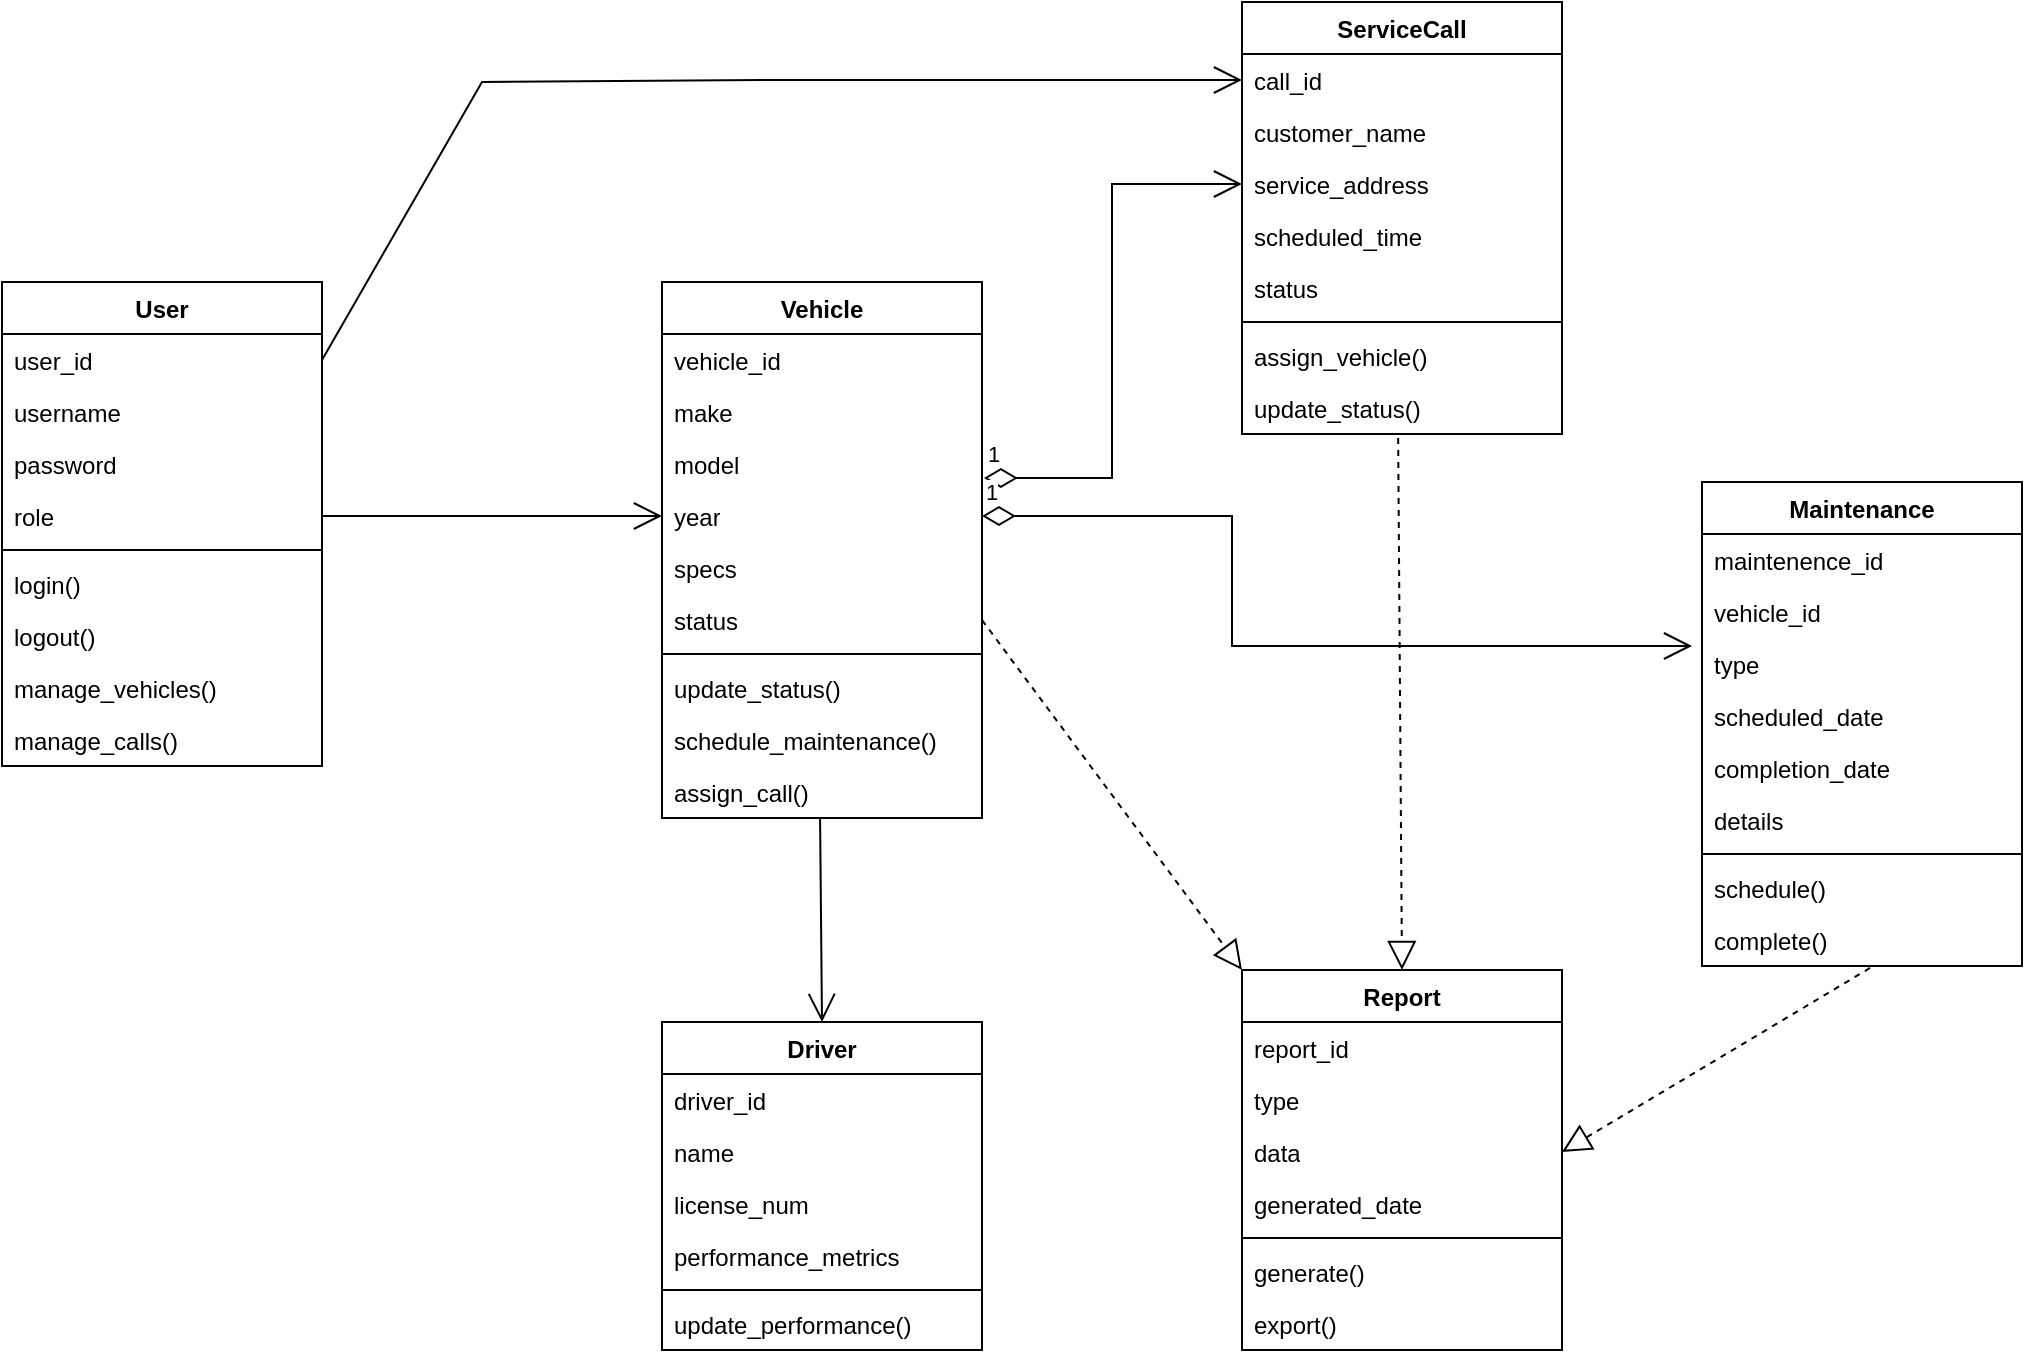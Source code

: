 <mxfile version="24.6.2" type="device">
  <diagram name="Page-1" id="x1PxHUhJ-TliAnac-GkL">
    <mxGraphModel dx="1428" dy="1779" grid="1" gridSize="10" guides="1" tooltips="1" connect="1" arrows="1" fold="1" page="1" pageScale="1" pageWidth="850" pageHeight="1100" math="0" shadow="0">
      <root>
        <mxCell id="0" />
        <mxCell id="1" parent="0" />
        <mxCell id="X_9T19TbG2K7q3A8vSMc-2" value="Vehicle" style="swimlane;fontStyle=1;align=center;verticalAlign=top;childLayout=stackLayout;horizontal=1;startSize=26;horizontalStack=0;resizeParent=1;resizeParentMax=0;resizeLast=0;collapsible=1;marginBottom=0;whiteSpace=wrap;html=1;" vertex="1" parent="1">
          <mxGeometry y="10" width="160" height="268" as="geometry" />
        </mxCell>
        <mxCell id="X_9T19TbG2K7q3A8vSMc-3" value="vehicle_id" style="text;strokeColor=none;fillColor=none;align=left;verticalAlign=top;spacingLeft=4;spacingRight=4;overflow=hidden;rotatable=0;points=[[0,0.5],[1,0.5]];portConstraint=eastwest;whiteSpace=wrap;html=1;" vertex="1" parent="X_9T19TbG2K7q3A8vSMc-2">
          <mxGeometry y="26" width="160" height="26" as="geometry" />
        </mxCell>
        <mxCell id="X_9T19TbG2K7q3A8vSMc-30" value="make" style="text;strokeColor=none;fillColor=none;align=left;verticalAlign=top;spacingLeft=4;spacingRight=4;overflow=hidden;rotatable=0;points=[[0,0.5],[1,0.5]];portConstraint=eastwest;whiteSpace=wrap;html=1;" vertex="1" parent="X_9T19TbG2K7q3A8vSMc-2">
          <mxGeometry y="52" width="160" height="26" as="geometry" />
        </mxCell>
        <mxCell id="X_9T19TbG2K7q3A8vSMc-29" value="model" style="text;strokeColor=none;fillColor=none;align=left;verticalAlign=top;spacingLeft=4;spacingRight=4;overflow=hidden;rotatable=0;points=[[0,0.5],[1,0.5]];portConstraint=eastwest;whiteSpace=wrap;html=1;" vertex="1" parent="X_9T19TbG2K7q3A8vSMc-2">
          <mxGeometry y="78" width="160" height="26" as="geometry" />
        </mxCell>
        <mxCell id="X_9T19TbG2K7q3A8vSMc-28" value="year" style="text;strokeColor=none;fillColor=none;align=left;verticalAlign=top;spacingLeft=4;spacingRight=4;overflow=hidden;rotatable=0;points=[[0,0.5],[1,0.5]];portConstraint=eastwest;whiteSpace=wrap;html=1;" vertex="1" parent="X_9T19TbG2K7q3A8vSMc-2">
          <mxGeometry y="104" width="160" height="26" as="geometry" />
        </mxCell>
        <mxCell id="X_9T19TbG2K7q3A8vSMc-27" value="specs" style="text;strokeColor=none;fillColor=none;align=left;verticalAlign=top;spacingLeft=4;spacingRight=4;overflow=hidden;rotatable=0;points=[[0,0.5],[1,0.5]];portConstraint=eastwest;whiteSpace=wrap;html=1;" vertex="1" parent="X_9T19TbG2K7q3A8vSMc-2">
          <mxGeometry y="130" width="160" height="26" as="geometry" />
        </mxCell>
        <mxCell id="X_9T19TbG2K7q3A8vSMc-26" value="status" style="text;strokeColor=none;fillColor=none;align=left;verticalAlign=top;spacingLeft=4;spacingRight=4;overflow=hidden;rotatable=0;points=[[0,0.5],[1,0.5]];portConstraint=eastwest;whiteSpace=wrap;html=1;" vertex="1" parent="X_9T19TbG2K7q3A8vSMc-2">
          <mxGeometry y="156" width="160" height="26" as="geometry" />
        </mxCell>
        <mxCell id="X_9T19TbG2K7q3A8vSMc-4" value="" style="line;strokeWidth=1;fillColor=none;align=left;verticalAlign=middle;spacingTop=-1;spacingLeft=3;spacingRight=3;rotatable=0;labelPosition=right;points=[];portConstraint=eastwest;strokeColor=inherit;" vertex="1" parent="X_9T19TbG2K7q3A8vSMc-2">
          <mxGeometry y="182" width="160" height="8" as="geometry" />
        </mxCell>
        <mxCell id="X_9T19TbG2K7q3A8vSMc-5" value="update_status()" style="text;strokeColor=none;fillColor=none;align=left;verticalAlign=top;spacingLeft=4;spacingRight=4;overflow=hidden;rotatable=0;points=[[0,0.5],[1,0.5]];portConstraint=eastwest;whiteSpace=wrap;html=1;" vertex="1" parent="X_9T19TbG2K7q3A8vSMc-2">
          <mxGeometry y="190" width="160" height="26" as="geometry" />
        </mxCell>
        <mxCell id="X_9T19TbG2K7q3A8vSMc-32" value="schedule_maintenance()" style="text;strokeColor=none;fillColor=none;align=left;verticalAlign=top;spacingLeft=4;spacingRight=4;overflow=hidden;rotatable=0;points=[[0,0.5],[1,0.5]];portConstraint=eastwest;whiteSpace=wrap;html=1;" vertex="1" parent="X_9T19TbG2K7q3A8vSMc-2">
          <mxGeometry y="216" width="160" height="26" as="geometry" />
        </mxCell>
        <mxCell id="X_9T19TbG2K7q3A8vSMc-31" value="assign_call()" style="text;strokeColor=none;fillColor=none;align=left;verticalAlign=top;spacingLeft=4;spacingRight=4;overflow=hidden;rotatable=0;points=[[0,0.5],[1,0.5]];portConstraint=eastwest;whiteSpace=wrap;html=1;" vertex="1" parent="X_9T19TbG2K7q3A8vSMc-2">
          <mxGeometry y="242" width="160" height="26" as="geometry" />
        </mxCell>
        <mxCell id="X_9T19TbG2K7q3A8vSMc-6" value="ServiceCall" style="swimlane;fontStyle=1;align=center;verticalAlign=top;childLayout=stackLayout;horizontal=1;startSize=26;horizontalStack=0;resizeParent=1;resizeParentMax=0;resizeLast=0;collapsible=1;marginBottom=0;whiteSpace=wrap;html=1;" vertex="1" parent="1">
          <mxGeometry x="290" y="-130" width="160" height="216" as="geometry" />
        </mxCell>
        <mxCell id="X_9T19TbG2K7q3A8vSMc-7" value="call_id" style="text;strokeColor=none;fillColor=none;align=left;verticalAlign=top;spacingLeft=4;spacingRight=4;overflow=hidden;rotatable=0;points=[[0,0.5],[1,0.5]];portConstraint=eastwest;whiteSpace=wrap;html=1;" vertex="1" parent="X_9T19TbG2K7q3A8vSMc-6">
          <mxGeometry y="26" width="160" height="26" as="geometry" />
        </mxCell>
        <mxCell id="X_9T19TbG2K7q3A8vSMc-36" value="customer_name" style="text;strokeColor=none;fillColor=none;align=left;verticalAlign=top;spacingLeft=4;spacingRight=4;overflow=hidden;rotatable=0;points=[[0,0.5],[1,0.5]];portConstraint=eastwest;whiteSpace=wrap;html=1;" vertex="1" parent="X_9T19TbG2K7q3A8vSMc-6">
          <mxGeometry y="52" width="160" height="26" as="geometry" />
        </mxCell>
        <mxCell id="X_9T19TbG2K7q3A8vSMc-35" value="service_address" style="text;strokeColor=none;fillColor=none;align=left;verticalAlign=top;spacingLeft=4;spacingRight=4;overflow=hidden;rotatable=0;points=[[0,0.5],[1,0.5]];portConstraint=eastwest;whiteSpace=wrap;html=1;" vertex="1" parent="X_9T19TbG2K7q3A8vSMc-6">
          <mxGeometry y="78" width="160" height="26" as="geometry" />
        </mxCell>
        <mxCell id="X_9T19TbG2K7q3A8vSMc-34" value="scheduled_time" style="text;strokeColor=none;fillColor=none;align=left;verticalAlign=top;spacingLeft=4;spacingRight=4;overflow=hidden;rotatable=0;points=[[0,0.5],[1,0.5]];portConstraint=eastwest;whiteSpace=wrap;html=1;" vertex="1" parent="X_9T19TbG2K7q3A8vSMc-6">
          <mxGeometry y="104" width="160" height="26" as="geometry" />
        </mxCell>
        <mxCell id="X_9T19TbG2K7q3A8vSMc-33" value="status" style="text;strokeColor=none;fillColor=none;align=left;verticalAlign=top;spacingLeft=4;spacingRight=4;overflow=hidden;rotatable=0;points=[[0,0.5],[1,0.5]];portConstraint=eastwest;whiteSpace=wrap;html=1;" vertex="1" parent="X_9T19TbG2K7q3A8vSMc-6">
          <mxGeometry y="130" width="160" height="26" as="geometry" />
        </mxCell>
        <mxCell id="X_9T19TbG2K7q3A8vSMc-8" value="" style="line;strokeWidth=1;fillColor=none;align=left;verticalAlign=middle;spacingTop=-1;spacingLeft=3;spacingRight=3;rotatable=0;labelPosition=right;points=[];portConstraint=eastwest;strokeColor=inherit;" vertex="1" parent="X_9T19TbG2K7q3A8vSMc-6">
          <mxGeometry y="156" width="160" height="8" as="geometry" />
        </mxCell>
        <mxCell id="X_9T19TbG2K7q3A8vSMc-9" value="assign_vehicle()" style="text;strokeColor=none;fillColor=none;align=left;verticalAlign=top;spacingLeft=4;spacingRight=4;overflow=hidden;rotatable=0;points=[[0,0.5],[1,0.5]];portConstraint=eastwest;whiteSpace=wrap;html=1;" vertex="1" parent="X_9T19TbG2K7q3A8vSMc-6">
          <mxGeometry y="164" width="160" height="26" as="geometry" />
        </mxCell>
        <mxCell id="X_9T19TbG2K7q3A8vSMc-37" value="update_status()" style="text;strokeColor=none;fillColor=none;align=left;verticalAlign=top;spacingLeft=4;spacingRight=4;overflow=hidden;rotatable=0;points=[[0,0.5],[1,0.5]];portConstraint=eastwest;whiteSpace=wrap;html=1;" vertex="1" parent="X_9T19TbG2K7q3A8vSMc-6">
          <mxGeometry y="190" width="160" height="26" as="geometry" />
        </mxCell>
        <mxCell id="X_9T19TbG2K7q3A8vSMc-10" value="Maintenance" style="swimlane;fontStyle=1;align=center;verticalAlign=top;childLayout=stackLayout;horizontal=1;startSize=26;horizontalStack=0;resizeParent=1;resizeParentMax=0;resizeLast=0;collapsible=1;marginBottom=0;whiteSpace=wrap;html=1;" vertex="1" parent="1">
          <mxGeometry x="520" y="110" width="160" height="242" as="geometry" />
        </mxCell>
        <mxCell id="X_9T19TbG2K7q3A8vSMc-11" value="maintenence_id" style="text;strokeColor=none;fillColor=none;align=left;verticalAlign=top;spacingLeft=4;spacingRight=4;overflow=hidden;rotatable=0;points=[[0,0.5],[1,0.5]];portConstraint=eastwest;whiteSpace=wrap;html=1;" vertex="1" parent="X_9T19TbG2K7q3A8vSMc-10">
          <mxGeometry y="26" width="160" height="26" as="geometry" />
        </mxCell>
        <mxCell id="X_9T19TbG2K7q3A8vSMc-40" value="vehicle_id" style="text;strokeColor=none;fillColor=none;align=left;verticalAlign=top;spacingLeft=4;spacingRight=4;overflow=hidden;rotatable=0;points=[[0,0.5],[1,0.5]];portConstraint=eastwest;whiteSpace=wrap;html=1;" vertex="1" parent="X_9T19TbG2K7q3A8vSMc-10">
          <mxGeometry y="52" width="160" height="26" as="geometry" />
        </mxCell>
        <mxCell id="X_9T19TbG2K7q3A8vSMc-39" value="type" style="text;strokeColor=none;fillColor=none;align=left;verticalAlign=top;spacingLeft=4;spacingRight=4;overflow=hidden;rotatable=0;points=[[0,0.5],[1,0.5]];portConstraint=eastwest;whiteSpace=wrap;html=1;" vertex="1" parent="X_9T19TbG2K7q3A8vSMc-10">
          <mxGeometry y="78" width="160" height="26" as="geometry" />
        </mxCell>
        <mxCell id="X_9T19TbG2K7q3A8vSMc-38" value="scheduled_date" style="text;strokeColor=none;fillColor=none;align=left;verticalAlign=top;spacingLeft=4;spacingRight=4;overflow=hidden;rotatable=0;points=[[0,0.5],[1,0.5]];portConstraint=eastwest;whiteSpace=wrap;html=1;" vertex="1" parent="X_9T19TbG2K7q3A8vSMc-10">
          <mxGeometry y="104" width="160" height="26" as="geometry" />
        </mxCell>
        <mxCell id="X_9T19TbG2K7q3A8vSMc-43" value="completion_date" style="text;strokeColor=none;fillColor=none;align=left;verticalAlign=top;spacingLeft=4;spacingRight=4;overflow=hidden;rotatable=0;points=[[0,0.5],[1,0.5]];portConstraint=eastwest;whiteSpace=wrap;html=1;" vertex="1" parent="X_9T19TbG2K7q3A8vSMc-10">
          <mxGeometry y="130" width="160" height="26" as="geometry" />
        </mxCell>
        <mxCell id="X_9T19TbG2K7q3A8vSMc-42" value="details" style="text;strokeColor=none;fillColor=none;align=left;verticalAlign=top;spacingLeft=4;spacingRight=4;overflow=hidden;rotatable=0;points=[[0,0.5],[1,0.5]];portConstraint=eastwest;whiteSpace=wrap;html=1;" vertex="1" parent="X_9T19TbG2K7q3A8vSMc-10">
          <mxGeometry y="156" width="160" height="26" as="geometry" />
        </mxCell>
        <mxCell id="X_9T19TbG2K7q3A8vSMc-12" value="" style="line;strokeWidth=1;fillColor=none;align=left;verticalAlign=middle;spacingTop=-1;spacingLeft=3;spacingRight=3;rotatable=0;labelPosition=right;points=[];portConstraint=eastwest;strokeColor=inherit;" vertex="1" parent="X_9T19TbG2K7q3A8vSMc-10">
          <mxGeometry y="182" width="160" height="8" as="geometry" />
        </mxCell>
        <mxCell id="X_9T19TbG2K7q3A8vSMc-13" value="schedule()" style="text;strokeColor=none;fillColor=none;align=left;verticalAlign=top;spacingLeft=4;spacingRight=4;overflow=hidden;rotatable=0;points=[[0,0.5],[1,0.5]];portConstraint=eastwest;whiteSpace=wrap;html=1;" vertex="1" parent="X_9T19TbG2K7q3A8vSMc-10">
          <mxGeometry y="190" width="160" height="26" as="geometry" />
        </mxCell>
        <mxCell id="X_9T19TbG2K7q3A8vSMc-41" value="complete()" style="text;strokeColor=none;fillColor=none;align=left;verticalAlign=top;spacingLeft=4;spacingRight=4;overflow=hidden;rotatable=0;points=[[0,0.5],[1,0.5]];portConstraint=eastwest;whiteSpace=wrap;html=1;" vertex="1" parent="X_9T19TbG2K7q3A8vSMc-10">
          <mxGeometry y="216" width="160" height="26" as="geometry" />
        </mxCell>
        <mxCell id="X_9T19TbG2K7q3A8vSMc-14" value="Driver" style="swimlane;fontStyle=1;align=center;verticalAlign=top;childLayout=stackLayout;horizontal=1;startSize=26;horizontalStack=0;resizeParent=1;resizeParentMax=0;resizeLast=0;collapsible=1;marginBottom=0;whiteSpace=wrap;html=1;" vertex="1" parent="1">
          <mxGeometry y="380" width="160" height="164" as="geometry" />
        </mxCell>
        <mxCell id="X_9T19TbG2K7q3A8vSMc-15" value="driver_id" style="text;strokeColor=none;fillColor=none;align=left;verticalAlign=top;spacingLeft=4;spacingRight=4;overflow=hidden;rotatable=0;points=[[0,0.5],[1,0.5]];portConstraint=eastwest;whiteSpace=wrap;html=1;" vertex="1" parent="X_9T19TbG2K7q3A8vSMc-14">
          <mxGeometry y="26" width="160" height="26" as="geometry" />
        </mxCell>
        <mxCell id="X_9T19TbG2K7q3A8vSMc-46" value="name" style="text;strokeColor=none;fillColor=none;align=left;verticalAlign=top;spacingLeft=4;spacingRight=4;overflow=hidden;rotatable=0;points=[[0,0.5],[1,0.5]];portConstraint=eastwest;whiteSpace=wrap;html=1;" vertex="1" parent="X_9T19TbG2K7q3A8vSMc-14">
          <mxGeometry y="52" width="160" height="26" as="geometry" />
        </mxCell>
        <mxCell id="X_9T19TbG2K7q3A8vSMc-45" value="license_num" style="text;strokeColor=none;fillColor=none;align=left;verticalAlign=top;spacingLeft=4;spacingRight=4;overflow=hidden;rotatable=0;points=[[0,0.5],[1,0.5]];portConstraint=eastwest;whiteSpace=wrap;html=1;" vertex="1" parent="X_9T19TbG2K7q3A8vSMc-14">
          <mxGeometry y="78" width="160" height="26" as="geometry" />
        </mxCell>
        <mxCell id="X_9T19TbG2K7q3A8vSMc-44" value="performance_metrics" style="text;strokeColor=none;fillColor=none;align=left;verticalAlign=top;spacingLeft=4;spacingRight=4;overflow=hidden;rotatable=0;points=[[0,0.5],[1,0.5]];portConstraint=eastwest;whiteSpace=wrap;html=1;" vertex="1" parent="X_9T19TbG2K7q3A8vSMc-14">
          <mxGeometry y="104" width="160" height="26" as="geometry" />
        </mxCell>
        <mxCell id="X_9T19TbG2K7q3A8vSMc-16" value="" style="line;strokeWidth=1;fillColor=none;align=left;verticalAlign=middle;spacingTop=-1;spacingLeft=3;spacingRight=3;rotatable=0;labelPosition=right;points=[];portConstraint=eastwest;strokeColor=inherit;" vertex="1" parent="X_9T19TbG2K7q3A8vSMc-14">
          <mxGeometry y="130" width="160" height="8" as="geometry" />
        </mxCell>
        <mxCell id="X_9T19TbG2K7q3A8vSMc-17" value="update_performance()" style="text;strokeColor=none;fillColor=none;align=left;verticalAlign=top;spacingLeft=4;spacingRight=4;overflow=hidden;rotatable=0;points=[[0,0.5],[1,0.5]];portConstraint=eastwest;whiteSpace=wrap;html=1;" vertex="1" parent="X_9T19TbG2K7q3A8vSMc-14">
          <mxGeometry y="138" width="160" height="26" as="geometry" />
        </mxCell>
        <mxCell id="X_9T19TbG2K7q3A8vSMc-18" value="User" style="swimlane;fontStyle=1;align=center;verticalAlign=top;childLayout=stackLayout;horizontal=1;startSize=26;horizontalStack=0;resizeParent=1;resizeParentMax=0;resizeLast=0;collapsible=1;marginBottom=0;whiteSpace=wrap;html=1;" vertex="1" parent="1">
          <mxGeometry x="-330" y="10" width="160" height="242" as="geometry" />
        </mxCell>
        <mxCell id="X_9T19TbG2K7q3A8vSMc-19" value="user_id" style="text;strokeColor=none;fillColor=none;align=left;verticalAlign=top;spacingLeft=4;spacingRight=4;overflow=hidden;rotatable=0;points=[[0,0.5],[1,0.5]];portConstraint=eastwest;whiteSpace=wrap;html=1;" vertex="1" parent="X_9T19TbG2K7q3A8vSMc-18">
          <mxGeometry y="26" width="160" height="26" as="geometry" />
        </mxCell>
        <mxCell id="X_9T19TbG2K7q3A8vSMc-49" value="username" style="text;strokeColor=none;fillColor=none;align=left;verticalAlign=top;spacingLeft=4;spacingRight=4;overflow=hidden;rotatable=0;points=[[0,0.5],[1,0.5]];portConstraint=eastwest;whiteSpace=wrap;html=1;" vertex="1" parent="X_9T19TbG2K7q3A8vSMc-18">
          <mxGeometry y="52" width="160" height="26" as="geometry" />
        </mxCell>
        <mxCell id="X_9T19TbG2K7q3A8vSMc-48" value="password" style="text;strokeColor=none;fillColor=none;align=left;verticalAlign=top;spacingLeft=4;spacingRight=4;overflow=hidden;rotatable=0;points=[[0,0.5],[1,0.5]];portConstraint=eastwest;whiteSpace=wrap;html=1;" vertex="1" parent="X_9T19TbG2K7q3A8vSMc-18">
          <mxGeometry y="78" width="160" height="26" as="geometry" />
        </mxCell>
        <mxCell id="X_9T19TbG2K7q3A8vSMc-47" value="role" style="text;strokeColor=none;fillColor=none;align=left;verticalAlign=top;spacingLeft=4;spacingRight=4;overflow=hidden;rotatable=0;points=[[0,0.5],[1,0.5]];portConstraint=eastwest;whiteSpace=wrap;html=1;" vertex="1" parent="X_9T19TbG2K7q3A8vSMc-18">
          <mxGeometry y="104" width="160" height="26" as="geometry" />
        </mxCell>
        <mxCell id="X_9T19TbG2K7q3A8vSMc-20" value="" style="line;strokeWidth=1;fillColor=none;align=left;verticalAlign=middle;spacingTop=-1;spacingLeft=3;spacingRight=3;rotatable=0;labelPosition=right;points=[];portConstraint=eastwest;strokeColor=inherit;" vertex="1" parent="X_9T19TbG2K7q3A8vSMc-18">
          <mxGeometry y="130" width="160" height="8" as="geometry" />
        </mxCell>
        <mxCell id="X_9T19TbG2K7q3A8vSMc-21" value="login()" style="text;strokeColor=none;fillColor=none;align=left;verticalAlign=top;spacingLeft=4;spacingRight=4;overflow=hidden;rotatable=0;points=[[0,0.5],[1,0.5]];portConstraint=eastwest;whiteSpace=wrap;html=1;" vertex="1" parent="X_9T19TbG2K7q3A8vSMc-18">
          <mxGeometry y="138" width="160" height="26" as="geometry" />
        </mxCell>
        <mxCell id="X_9T19TbG2K7q3A8vSMc-52" value="logout()" style="text;strokeColor=none;fillColor=none;align=left;verticalAlign=top;spacingLeft=4;spacingRight=4;overflow=hidden;rotatable=0;points=[[0,0.5],[1,0.5]];portConstraint=eastwest;whiteSpace=wrap;html=1;" vertex="1" parent="X_9T19TbG2K7q3A8vSMc-18">
          <mxGeometry y="164" width="160" height="26" as="geometry" />
        </mxCell>
        <mxCell id="X_9T19TbG2K7q3A8vSMc-51" value="manage_vehicles()" style="text;strokeColor=none;fillColor=none;align=left;verticalAlign=top;spacingLeft=4;spacingRight=4;overflow=hidden;rotatable=0;points=[[0,0.5],[1,0.5]];portConstraint=eastwest;whiteSpace=wrap;html=1;" vertex="1" parent="X_9T19TbG2K7q3A8vSMc-18">
          <mxGeometry y="190" width="160" height="26" as="geometry" />
        </mxCell>
        <mxCell id="X_9T19TbG2K7q3A8vSMc-50" value="manage_calls()" style="text;strokeColor=none;fillColor=none;align=left;verticalAlign=top;spacingLeft=4;spacingRight=4;overflow=hidden;rotatable=0;points=[[0,0.5],[1,0.5]];portConstraint=eastwest;whiteSpace=wrap;html=1;" vertex="1" parent="X_9T19TbG2K7q3A8vSMc-18">
          <mxGeometry y="216" width="160" height="26" as="geometry" />
        </mxCell>
        <mxCell id="X_9T19TbG2K7q3A8vSMc-22" value="Report" style="swimlane;fontStyle=1;align=center;verticalAlign=top;childLayout=stackLayout;horizontal=1;startSize=26;horizontalStack=0;resizeParent=1;resizeParentMax=0;resizeLast=0;collapsible=1;marginBottom=0;whiteSpace=wrap;html=1;" vertex="1" parent="1">
          <mxGeometry x="290" y="354" width="160" height="190" as="geometry" />
        </mxCell>
        <mxCell id="X_9T19TbG2K7q3A8vSMc-23" value="report_id" style="text;strokeColor=none;fillColor=none;align=left;verticalAlign=top;spacingLeft=4;spacingRight=4;overflow=hidden;rotatable=0;points=[[0,0.5],[1,0.5]];portConstraint=eastwest;whiteSpace=wrap;html=1;" vertex="1" parent="X_9T19TbG2K7q3A8vSMc-22">
          <mxGeometry y="26" width="160" height="26" as="geometry" />
        </mxCell>
        <mxCell id="X_9T19TbG2K7q3A8vSMc-55" value="type" style="text;strokeColor=none;fillColor=none;align=left;verticalAlign=top;spacingLeft=4;spacingRight=4;overflow=hidden;rotatable=0;points=[[0,0.5],[1,0.5]];portConstraint=eastwest;whiteSpace=wrap;html=1;" vertex="1" parent="X_9T19TbG2K7q3A8vSMc-22">
          <mxGeometry y="52" width="160" height="26" as="geometry" />
        </mxCell>
        <mxCell id="X_9T19TbG2K7q3A8vSMc-54" value="data" style="text;strokeColor=none;fillColor=none;align=left;verticalAlign=top;spacingLeft=4;spacingRight=4;overflow=hidden;rotatable=0;points=[[0,0.5],[1,0.5]];portConstraint=eastwest;whiteSpace=wrap;html=1;" vertex="1" parent="X_9T19TbG2K7q3A8vSMc-22">
          <mxGeometry y="78" width="160" height="26" as="geometry" />
        </mxCell>
        <mxCell id="X_9T19TbG2K7q3A8vSMc-53" value="generated_date" style="text;strokeColor=none;fillColor=none;align=left;verticalAlign=top;spacingLeft=4;spacingRight=4;overflow=hidden;rotatable=0;points=[[0,0.5],[1,0.5]];portConstraint=eastwest;whiteSpace=wrap;html=1;" vertex="1" parent="X_9T19TbG2K7q3A8vSMc-22">
          <mxGeometry y="104" width="160" height="26" as="geometry" />
        </mxCell>
        <mxCell id="X_9T19TbG2K7q3A8vSMc-24" value="" style="line;strokeWidth=1;fillColor=none;align=left;verticalAlign=middle;spacingTop=-1;spacingLeft=3;spacingRight=3;rotatable=0;labelPosition=right;points=[];portConstraint=eastwest;strokeColor=inherit;" vertex="1" parent="X_9T19TbG2K7q3A8vSMc-22">
          <mxGeometry y="130" width="160" height="8" as="geometry" />
        </mxCell>
        <mxCell id="X_9T19TbG2K7q3A8vSMc-25" value="generate()" style="text;strokeColor=none;fillColor=none;align=left;verticalAlign=top;spacingLeft=4;spacingRight=4;overflow=hidden;rotatable=0;points=[[0,0.5],[1,0.5]];portConstraint=eastwest;whiteSpace=wrap;html=1;" vertex="1" parent="X_9T19TbG2K7q3A8vSMc-22">
          <mxGeometry y="138" width="160" height="26" as="geometry" />
        </mxCell>
        <mxCell id="X_9T19TbG2K7q3A8vSMc-56" value="export()" style="text;strokeColor=none;fillColor=none;align=left;verticalAlign=top;spacingLeft=4;spacingRight=4;overflow=hidden;rotatable=0;points=[[0,0.5],[1,0.5]];portConstraint=eastwest;whiteSpace=wrap;html=1;" vertex="1" parent="X_9T19TbG2K7q3A8vSMc-22">
          <mxGeometry y="164" width="160" height="26" as="geometry" />
        </mxCell>
        <mxCell id="X_9T19TbG2K7q3A8vSMc-59" value="1" style="endArrow=open;html=1;endSize=12;startArrow=diamondThin;startSize=14;startFill=0;edgeStyle=orthogonalEdgeStyle;align=left;verticalAlign=bottom;rounded=0;exitX=1.006;exitY=0.769;exitDx=0;exitDy=0;exitPerimeter=0;entryX=0;entryY=0.5;entryDx=0;entryDy=0;" edge="1" parent="1" source="X_9T19TbG2K7q3A8vSMc-29" target="X_9T19TbG2K7q3A8vSMc-35">
          <mxGeometry x="-1" y="3" relative="1" as="geometry">
            <mxPoint x="190" y="143.5" as="sourcePoint" />
            <mxPoint x="270" y="108" as="targetPoint" />
          </mxGeometry>
        </mxCell>
        <mxCell id="X_9T19TbG2K7q3A8vSMc-60" value="1" style="endArrow=open;html=1;endSize=12;startArrow=diamondThin;startSize=14;startFill=0;edgeStyle=orthogonalEdgeStyle;align=left;verticalAlign=bottom;rounded=0;exitX=1;exitY=0.5;exitDx=0;exitDy=0;entryX=-0.031;entryY=0.154;entryDx=0;entryDy=0;entryPerimeter=0;" edge="1" parent="1" source="X_9T19TbG2K7q3A8vSMc-28" target="X_9T19TbG2K7q3A8vSMc-39">
          <mxGeometry x="-1" y="3" relative="1" as="geometry">
            <mxPoint x="180" y="400" as="sourcePoint" />
            <mxPoint x="340" y="400" as="targetPoint" />
            <Array as="points">
              <mxPoint x="285" y="127" />
              <mxPoint x="285" y="192" />
            </Array>
          </mxGeometry>
        </mxCell>
        <mxCell id="X_9T19TbG2K7q3A8vSMc-61" value="" style="endArrow=open;endFill=1;endSize=12;html=1;rounded=0;exitX=0.494;exitY=1;exitDx=0;exitDy=0;exitPerimeter=0;entryX=0.5;entryY=0;entryDx=0;entryDy=0;" edge="1" parent="1" source="X_9T19TbG2K7q3A8vSMc-31" target="X_9T19TbG2K7q3A8vSMc-14">
          <mxGeometry width="160" relative="1" as="geometry">
            <mxPoint x="60" y="320" as="sourcePoint" />
            <mxPoint x="220" y="320" as="targetPoint" />
          </mxGeometry>
        </mxCell>
        <mxCell id="X_9T19TbG2K7q3A8vSMc-62" value="" style="endArrow=open;endFill=1;endSize=12;html=1;rounded=0;exitX=1;exitY=0.5;exitDx=0;exitDy=0;entryX=0;entryY=0.5;entryDx=0;entryDy=0;" edge="1" parent="1" source="X_9T19TbG2K7q3A8vSMc-47" target="X_9T19TbG2K7q3A8vSMc-28">
          <mxGeometry width="160" relative="1" as="geometry">
            <mxPoint x="-330" y="340" as="sourcePoint" />
            <mxPoint x="-170" y="340" as="targetPoint" />
          </mxGeometry>
        </mxCell>
        <mxCell id="X_9T19TbG2K7q3A8vSMc-63" value="" style="endArrow=open;endFill=1;endSize=12;html=1;rounded=0;exitX=1;exitY=0.5;exitDx=0;exitDy=0;entryX=0;entryY=0.5;entryDx=0;entryDy=0;" edge="1" parent="1" source="X_9T19TbG2K7q3A8vSMc-19" target="X_9T19TbG2K7q3A8vSMc-7">
          <mxGeometry width="160" relative="1" as="geometry">
            <mxPoint x="-220" y="70" as="sourcePoint" />
            <mxPoint x="-60" y="70" as="targetPoint" />
            <Array as="points">
              <mxPoint x="-90" y="-90" />
              <mxPoint x="50" y="-91" />
            </Array>
          </mxGeometry>
        </mxCell>
        <mxCell id="X_9T19TbG2K7q3A8vSMc-64" value="" style="endArrow=block;dashed=1;endFill=0;endSize=12;html=1;rounded=0;exitX=0.488;exitY=1.077;exitDx=0;exitDy=0;exitPerimeter=0;entryX=0.5;entryY=0;entryDx=0;entryDy=0;" edge="1" parent="1" source="X_9T19TbG2K7q3A8vSMc-37" target="X_9T19TbG2K7q3A8vSMc-22">
          <mxGeometry width="160" relative="1" as="geometry">
            <mxPoint x="240" y="200" as="sourcePoint" />
            <mxPoint x="400" y="200" as="targetPoint" />
          </mxGeometry>
        </mxCell>
        <mxCell id="X_9T19TbG2K7q3A8vSMc-65" value="" style="endArrow=block;dashed=1;endFill=0;endSize=12;html=1;rounded=0;exitX=1;exitY=0.5;exitDx=0;exitDy=0;entryX=0;entryY=0;entryDx=0;entryDy=0;" edge="1" parent="1" source="X_9T19TbG2K7q3A8vSMc-26" target="X_9T19TbG2K7q3A8vSMc-22">
          <mxGeometry width="160" relative="1" as="geometry">
            <mxPoint x="240" y="200" as="sourcePoint" />
            <mxPoint x="400" y="200" as="targetPoint" />
          </mxGeometry>
        </mxCell>
        <mxCell id="X_9T19TbG2K7q3A8vSMc-66" value="" style="endArrow=block;dashed=1;endFill=0;endSize=12;html=1;rounded=0;exitX=0.525;exitY=1.038;exitDx=0;exitDy=0;exitPerimeter=0;entryX=1;entryY=0.5;entryDx=0;entryDy=0;" edge="1" parent="1" source="X_9T19TbG2K7q3A8vSMc-41" target="X_9T19TbG2K7q3A8vSMc-54">
          <mxGeometry width="160" relative="1" as="geometry">
            <mxPoint x="300" y="200" as="sourcePoint" />
            <mxPoint x="460" y="200" as="targetPoint" />
          </mxGeometry>
        </mxCell>
      </root>
    </mxGraphModel>
  </diagram>
</mxfile>
